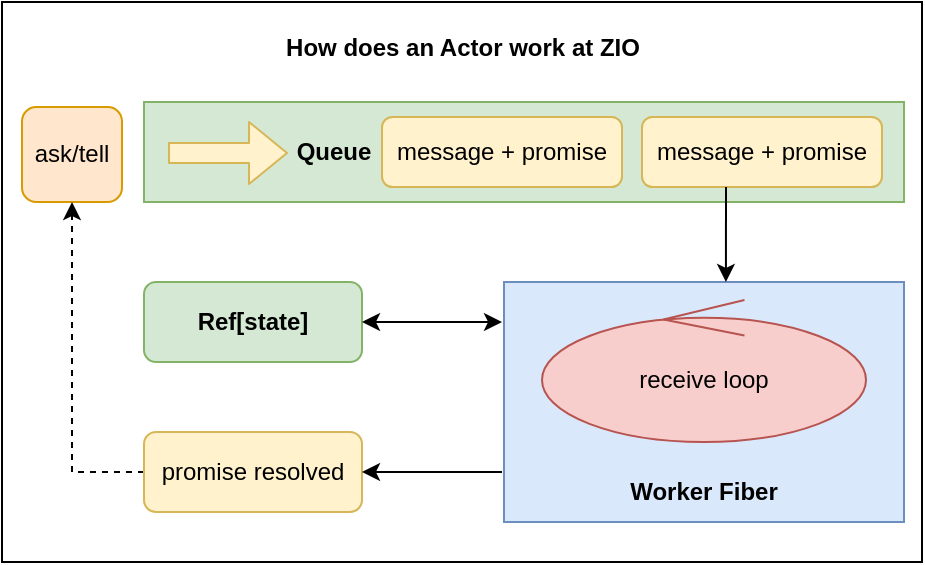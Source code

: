 <mxfile version="14.5.1" type="device" pages="2"><diagram id="IrIFLxXqVSUbGt3xXlgF" name="Runtime"><mxGraphModel dx="1024" dy="603" grid="0" gridSize="10" guides="1" tooltips="1" connect="1" arrows="1" fold="1" page="0" pageScale="1" pageWidth="827" pageHeight="1169" math="0" shadow="0"><root><mxCell id="0"/><mxCell id="1" parent="0"/><mxCell id="FYZqANkZgIqE9aq31R9Q-19" value="" style="rounded=0;whiteSpace=wrap;html=1;" vertex="1" parent="1"><mxGeometry x="70" y="180" width="460" height="280" as="geometry"/></mxCell><mxCell id="FYZqANkZgIqE9aq31R9Q-3" value="" style="rounded=0;whiteSpace=wrap;html=1;fillColor=#d5e8d4;strokeColor=#82b366;" vertex="1" parent="1"><mxGeometry x="141" y="230" width="380" height="50" as="geometry"/></mxCell><mxCell id="FYZqANkZgIqE9aq31R9Q-8" value="&lt;b&gt;Ref[state]&lt;/b&gt;" style="rounded=1;whiteSpace=wrap;html=1;fillColor=#d5e8d4;strokeColor=#82b366;" vertex="1" parent="1"><mxGeometry x="141" y="320" width="109" height="40" as="geometry"/></mxCell><mxCell id="FYZqANkZgIqE9aq31R9Q-9" value="Queue" style="text;html=1;strokeColor=none;fillColor=none;align=center;verticalAlign=middle;whiteSpace=wrap;rounded=0;fontStyle=1" vertex="1" parent="1"><mxGeometry x="216" y="245" width="40" height="20" as="geometry"/></mxCell><mxCell id="FYZqANkZgIqE9aq31R9Q-11" value="message + promise" style="rounded=1;whiteSpace=wrap;html=1;fillColor=#fff2cc;strokeColor=#d6b656;" vertex="1" parent="1"><mxGeometry x="260" y="237.5" width="120" height="35" as="geometry"/></mxCell><mxCell id="FYZqANkZgIqE9aq31R9Q-12" value="message + promise" style="rounded=1;whiteSpace=wrap;html=1;fillColor=#fff2cc;strokeColor=#d6b656;" vertex="1" parent="1"><mxGeometry x="390" y="237.5" width="120" height="35" as="geometry"/></mxCell><mxCell id="FYZqANkZgIqE9aq31R9Q-13" value="" style="shape=flexArrow;endArrow=classic;html=1;fillColor=#fff2cc;strokeColor=#d6b656;" edge="1" parent="1"><mxGeometry width="50" height="50" relative="1" as="geometry"><mxPoint x="153" y="255.5" as="sourcePoint"/><mxPoint x="213" y="255.5" as="targetPoint"/></mxGeometry></mxCell><mxCell id="FYZqANkZgIqE9aq31R9Q-14" value="" style="rounded=0;whiteSpace=wrap;html=1;fillColor=#dae8fc;strokeColor=#6c8ebf;" vertex="1" parent="1"><mxGeometry x="321" y="320" width="200" height="120" as="geometry"/></mxCell><mxCell id="FYZqANkZgIqE9aq31R9Q-5" value="receive loop" style="ellipse;shape=umlControl;whiteSpace=wrap;html=1;fillColor=#f8cecc;strokeColor=#b85450;" vertex="1" parent="1"><mxGeometry x="340" y="329" width="162" height="71" as="geometry"/></mxCell><mxCell id="FYZqANkZgIqE9aq31R9Q-15" value="Worker Fiber" style="text;html=1;strokeColor=none;fillColor=none;align=center;verticalAlign=middle;whiteSpace=wrap;rounded=0;fontStyle=1" vertex="1" parent="1"><mxGeometry x="381" y="415" width="80" height="20" as="geometry"/></mxCell><mxCell id="FYZqANkZgIqE9aq31R9Q-16" style="edgeStyle=orthogonalEdgeStyle;rounded=0;orthogonalLoop=1;jettySize=auto;html=1;exitX=0.5;exitY=1;exitDx=0;exitDy=0;" edge="1" parent="1" source="FYZqANkZgIqE9aq31R9Q-15" target="FYZqANkZgIqE9aq31R9Q-15"><mxGeometry relative="1" as="geometry"/></mxCell><mxCell id="FYZqANkZgIqE9aq31R9Q-21" value="&lt;span&gt;ask/tell&lt;/span&gt;" style="rounded=1;whiteSpace=wrap;html=1;fillColor=#ffe6cc;strokeColor=#d79b00;" vertex="1" parent="1"><mxGeometry x="80" y="232.5" width="50" height="47.5" as="geometry"/></mxCell><mxCell id="FYZqANkZgIqE9aq31R9Q-22" value="How does an Actor work at ZIO" style="text;html=1;strokeColor=none;fillColor=none;align=center;verticalAlign=middle;whiteSpace=wrap;rounded=0;fontStyle=1" vertex="1" parent="1"><mxGeometry x="206.5" y="188" width="187" height="30" as="geometry"/></mxCell><mxCell id="FYZqANkZgIqE9aq31R9Q-25" style="edgeStyle=orthogonalEdgeStyle;rounded=0;orthogonalLoop=1;jettySize=auto;html=1;entryX=0.5;entryY=1;entryDx=0;entryDy=0;startArrow=none;startFill=0;endArrow=classic;endFill=1;dashed=1;" edge="1" parent="1" source="FYZqANkZgIqE9aq31R9Q-23" target="FYZqANkZgIqE9aq31R9Q-21"><mxGeometry relative="1" as="geometry"/></mxCell><mxCell id="FYZqANkZgIqE9aq31R9Q-23" value="promise&amp;nbsp;resolved" style="rounded=1;whiteSpace=wrap;html=1;fillColor=#fff2cc;strokeColor=#d6b656;" vertex="1" parent="1"><mxGeometry x="141" y="395" width="109" height="40" as="geometry"/></mxCell><mxCell id="FYZqANkZgIqE9aq31R9Q-28" value="" style="endArrow=none;startArrow=classic;html=1;exitX=1;exitY=0.5;exitDx=0;exitDy=0;startFill=1;endFill=0;" edge="1" parent="1" source="FYZqANkZgIqE9aq31R9Q-23"><mxGeometry width="50" height="50" relative="1" as="geometry"><mxPoint x="460" y="340" as="sourcePoint"/><mxPoint x="320" y="415" as="targetPoint"/></mxGeometry></mxCell><mxCell id="FYZqANkZgIqE9aq31R9Q-29" value="" style="endArrow=classic;startArrow=classic;html=1;exitX=1;exitY=0.5;exitDx=0;exitDy=0;entryX=-0.005;entryY=0.167;entryDx=0;entryDy=0;entryPerimeter=0;" edge="1" parent="1" source="FYZqANkZgIqE9aq31R9Q-8" target="FYZqANkZgIqE9aq31R9Q-14"><mxGeometry width="50" height="50" relative="1" as="geometry"><mxPoint x="460" y="340" as="sourcePoint"/><mxPoint x="510" y="290" as="targetPoint"/></mxGeometry></mxCell><mxCell id="FYZqANkZgIqE9aq31R9Q-30" value="" style="endArrow=classic;html=1;exitX=0.5;exitY=1;exitDx=0;exitDy=0;entryX=0.826;entryY=0.5;entryDx=0;entryDy=0;entryPerimeter=0;" edge="1" parent="1"><mxGeometry width="50" height="50" relative="1" as="geometry"><mxPoint x="432" y="272.5" as="sourcePoint"/><mxPoint x="431.96" y="320" as="targetPoint"/></mxGeometry></mxCell></root></mxGraphModel></diagram><diagram id="_gQB5UXVVMzeylhlA6E4" name="Design"><mxGraphModel dx="1024" dy="603" grid="0" gridSize="10" guides="1" tooltips="1" connect="1" arrows="1" fold="1" page="1" pageScale="1" pageWidth="827" pageHeight="1169" math="0" shadow="0"><root><mxCell id="PNsF0DY7Jy7w8mVGV_ai-0"/><mxCell id="PNsF0DY7Jy7w8mVGV_ai-1" parent="PNsF0DY7Jy7w8mVGV_ai-0"/><mxCell id="mTvd1J_RirMR0T4G68cO-1" value="" style="rounded=0;whiteSpace=wrap;html=1;" vertex="1" parent="PNsF0DY7Jy7w8mVGV_ai-1"><mxGeometry x="120" y="120" width="450" height="350" as="geometry"/></mxCell><mxCell id="gP5Y8VrmRWh6MBsdDFg6-16" value="" style="rounded=0;whiteSpace=wrap;html=1;fontSize=12;fillColor=#fff2cc;strokeColor=#d6b656;" vertex="1" parent="PNsF0DY7Jy7w8mVGV_ai-1"><mxGeometry x="130" y="398" width="430" height="60" as="geometry"/></mxCell><mxCell id="mTvd1J_RirMR0T4G68cO-0" value="Actor A" style="ellipse;whiteSpace=wrap;html=1;fillColor=#dae8fc;strokeColor=#6c8ebf;" vertex="1" parent="PNsF0DY7Jy7w8mVGV_ai-1"><mxGeometry x="210" y="180" width="70" height="50" as="geometry"/></mxCell><mxCell id="mTvd1J_RirMR0T4G68cO-2" value="Actor A1" style="ellipse;whiteSpace=wrap;html=1;fillColor=#dae8fc;strokeColor=#6c8ebf;" vertex="1" parent="PNsF0DY7Jy7w8mVGV_ai-1"><mxGeometry x="130" y="260" width="70" height="50" as="geometry"/></mxCell><mxCell id="mTvd1J_RirMR0T4G68cO-3" value="Actor A2" style="ellipse;whiteSpace=wrap;html=1;fillColor=#dae8fc;strokeColor=#6c8ebf;" vertex="1" parent="PNsF0DY7Jy7w8mVGV_ai-1"><mxGeometry x="220" y="260" width="70" height="50" as="geometry"/></mxCell><mxCell id="mTvd1J_RirMR0T4G68cO-4" value="Actor A3" style="ellipse;whiteSpace=wrap;html=1;fillColor=#dae8fc;strokeColor=#6c8ebf;" vertex="1" parent="PNsF0DY7Jy7w8mVGV_ai-1"><mxGeometry x="310" y="260" width="70" height="50" as="geometry"/></mxCell><mxCell id="mTvd1J_RirMR0T4G68cO-5" value="Actor B" style="ellipse;whiteSpace=wrap;html=1;fillColor=#ffe6cc;strokeColor=#d79b00;" vertex="1" parent="PNsF0DY7Jy7w8mVGV_ai-1"><mxGeometry x="430" y="180" width="70" height="50" as="geometry"/></mxCell><mxCell id="mTvd1J_RirMR0T4G68cO-6" value="Actor B1" style="ellipse;whiteSpace=wrap;html=1;fillColor=#ffe6cc;strokeColor=#d79b00;" vertex="1" parent="PNsF0DY7Jy7w8mVGV_ai-1"><mxGeometry x="400" y="260" width="70" height="50" as="geometry"/></mxCell><mxCell id="mTvd1J_RirMR0T4G68cO-7" value="Actor B2" style="ellipse;whiteSpace=wrap;html=1;fillColor=#ffe6cc;strokeColor=#d79b00;" vertex="1" parent="PNsF0DY7Jy7w8mVGV_ai-1"><mxGeometry x="490" y="260" width="70" height="50" as="geometry"/></mxCell><mxCell id="mTvd1J_RirMR0T4G68cO-10" value="" style="endArrow=classic;html=1;exitX=0.5;exitY=1;exitDx=0;exitDy=0;entryX=0.5;entryY=0;entryDx=0;entryDy=0;" edge="1" parent="PNsF0DY7Jy7w8mVGV_ai-1" source="mTvd1J_RirMR0T4G68cO-5" target="mTvd1J_RirMR0T4G68cO-6"><mxGeometry width="50" height="50" relative="1" as="geometry"><mxPoint x="390" y="420" as="sourcePoint"/><mxPoint x="440" y="370" as="targetPoint"/></mxGeometry></mxCell><mxCell id="mTvd1J_RirMR0T4G68cO-11" value="" style="endArrow=none;html=1;startArrow=classic;startFill=1;endFill=0;exitX=0.5;exitY=0;exitDx=0;exitDy=0;" edge="1" parent="PNsF0DY7Jy7w8mVGV_ai-1" source="mTvd1J_RirMR0T4G68cO-7"><mxGeometry width="50" height="50" relative="1" as="geometry"><mxPoint x="390" y="420" as="sourcePoint"/><mxPoint x="470" y="230" as="targetPoint"/></mxGeometry></mxCell><mxCell id="mTvd1J_RirMR0T4G68cO-12" value="" style="endArrow=classic;html=1;exitX=0.5;exitY=1;exitDx=0;exitDy=0;" edge="1" parent="PNsF0DY7Jy7w8mVGV_ai-1" source="mTvd1J_RirMR0T4G68cO-0" target="mTvd1J_RirMR0T4G68cO-3"><mxGeometry width="50" height="50" relative="1" as="geometry"><mxPoint x="390" y="420" as="sourcePoint"/><mxPoint x="440" y="370" as="targetPoint"/></mxGeometry></mxCell><mxCell id="mTvd1J_RirMR0T4G68cO-13" value="" style="endArrow=classic;html=1;exitX=0.5;exitY=1;exitDx=0;exitDy=0;entryX=0.5;entryY=0;entryDx=0;entryDy=0;" edge="1" parent="PNsF0DY7Jy7w8mVGV_ai-1" source="mTvd1J_RirMR0T4G68cO-0" target="mTvd1J_RirMR0T4G68cO-2"><mxGeometry width="50" height="50" relative="1" as="geometry"><mxPoint x="400" y="430" as="sourcePoint"/><mxPoint x="450" y="380" as="targetPoint"/></mxGeometry></mxCell><mxCell id="mTvd1J_RirMR0T4G68cO-14" value="" style="endArrow=classic;html=1;exitX=0.5;exitY=1;exitDx=0;exitDy=0;entryX=0;entryY=0;entryDx=0;entryDy=0;" edge="1" parent="PNsF0DY7Jy7w8mVGV_ai-1" source="mTvd1J_RirMR0T4G68cO-0" target="mTvd1J_RirMR0T4G68cO-4"><mxGeometry width="50" height="50" relative="1" as="geometry"><mxPoint x="410" y="440" as="sourcePoint"/><mxPoint x="460" y="390" as="targetPoint"/></mxGeometry></mxCell><mxCell id="mTvd1J_RirMR0T4G68cO-15" value="Actor A21" style="ellipse;whiteSpace=wrap;html=1;fillColor=#dae8fc;strokeColor=#6c8ebf;" vertex="1" parent="PNsF0DY7Jy7w8mVGV_ai-1"><mxGeometry x="160" y="330" width="70" height="50" as="geometry"/></mxCell><mxCell id="mTvd1J_RirMR0T4G68cO-16" value="Actor A22" style="ellipse;whiteSpace=wrap;html=1;fillColor=#dae8fc;strokeColor=#6c8ebf;" vertex="1" parent="PNsF0DY7Jy7w8mVGV_ai-1"><mxGeometry x="260" y="330" width="70" height="50" as="geometry"/></mxCell><mxCell id="mTvd1J_RirMR0T4G68cO-17" value="Actor B11" style="ellipse;whiteSpace=wrap;html=1;fillColor=#ffe6cc;strokeColor=#d79b00;" vertex="1" parent="PNsF0DY7Jy7w8mVGV_ai-1"><mxGeometry x="360" y="330" width="70" height="50" as="geometry"/></mxCell><mxCell id="mTvd1J_RirMR0T4G68cO-18" value="Actor B12" style="ellipse;whiteSpace=wrap;html=1;fillColor=#ffe6cc;strokeColor=#d79b00;" vertex="1" parent="PNsF0DY7Jy7w8mVGV_ai-1"><mxGeometry x="460" y="330" width="70" height="50" as="geometry"/></mxCell><mxCell id="mTvd1J_RirMR0T4G68cO-19" value="" style="endArrow=classic;html=1;exitX=0.5;exitY=1;exitDx=0;exitDy=0;entryX=0.5;entryY=0;entryDx=0;entryDy=0;" edge="1" parent="PNsF0DY7Jy7w8mVGV_ai-1" source="mTvd1J_RirMR0T4G68cO-3" target="mTvd1J_RirMR0T4G68cO-15"><mxGeometry width="50" height="50" relative="1" as="geometry"><mxPoint x="390" y="420" as="sourcePoint"/><mxPoint x="440" y="370" as="targetPoint"/></mxGeometry></mxCell><mxCell id="mTvd1J_RirMR0T4G68cO-20" value="" style="endArrow=classic;html=1;exitX=0.5;exitY=1;exitDx=0;exitDy=0;entryX=0.5;entryY=0;entryDx=0;entryDy=0;" edge="1" parent="PNsF0DY7Jy7w8mVGV_ai-1" source="mTvd1J_RirMR0T4G68cO-3" target="mTvd1J_RirMR0T4G68cO-16"><mxGeometry width="50" height="50" relative="1" as="geometry"><mxPoint x="400" y="430" as="sourcePoint"/><mxPoint x="450" y="380" as="targetPoint"/></mxGeometry></mxCell><mxCell id="mTvd1J_RirMR0T4G68cO-21" value="" style="endArrow=classic;html=1;exitX=0.5;exitY=1;exitDx=0;exitDy=0;entryX=0.5;entryY=0;entryDx=0;entryDy=0;" edge="1" parent="PNsF0DY7Jy7w8mVGV_ai-1" source="mTvd1J_RirMR0T4G68cO-6" target="mTvd1J_RirMR0T4G68cO-17"><mxGeometry width="50" height="50" relative="1" as="geometry"><mxPoint x="410" y="440" as="sourcePoint"/><mxPoint x="460" y="390" as="targetPoint"/></mxGeometry></mxCell><mxCell id="mTvd1J_RirMR0T4G68cO-22" value="" style="endArrow=classic;html=1;exitX=0.5;exitY=1;exitDx=0;exitDy=0;entryX=0;entryY=0;entryDx=0;entryDy=0;" edge="1" parent="PNsF0DY7Jy7w8mVGV_ai-1" source="mTvd1J_RirMR0T4G68cO-6" target="mTvd1J_RirMR0T4G68cO-18"><mxGeometry width="50" height="50" relative="1" as="geometry"><mxPoint x="420" y="450" as="sourcePoint"/><mxPoint x="470" y="400" as="targetPoint"/></mxGeometry></mxCell><mxCell id="mTvd1J_RirMR0T4G68cO-23" value="Actor N" style="ellipse;whiteSpace=wrap;html=1;fillColor=#d5e8d4;strokeColor=#82b366;" vertex="1" parent="PNsF0DY7Jy7w8mVGV_ai-1"><mxGeometry x="320" y="180" width="70" height="50" as="geometry"/></mxCell><mxCell id="mTvd1J_RirMR0T4G68cO-24" value="An ActorSystem can have many Actor trees" style="text;html=1;strokeColor=none;fillColor=none;align=center;verticalAlign=middle;whiteSpace=wrap;rounded=0;fontStyle=1;fontSize=15;" vertex="1" parent="PNsF0DY7Jy7w8mVGV_ai-1"><mxGeometry x="152.5" y="140" width="385" height="20" as="geometry"/></mxCell><mxCell id="gP5Y8VrmRWh6MBsdDFg6-4" value="bind port" style="rounded=1;whiteSpace=wrap;html=1;fontSize=12;fillColor=#cdeb8b;strokeColor=#36393d;" vertex="1" parent="PNsF0DY7Jy7w8mVGV_ai-1"><mxGeometry x="140" y="410" width="110" height="40" as="geometry"/></mxCell><mxCell id="gP5Y8VrmRWh6MBsdDFg6-5" value="&lt;font style=&quot;font-size: 12px&quot;&gt;client&lt;/font&gt;" style="rounded=1;whiteSpace=wrap;html=1;fontSize=15;fillColor=#f8cecc;strokeColor=#b85450;" vertex="1" parent="PNsF0DY7Jy7w8mVGV_ai-1"><mxGeometry x="335" y="410" width="65" height="40" as="geometry"/></mxCell><mxCell id="gP5Y8VrmRWh6MBsdDFg6-7" value="&lt;font style=&quot;font-size: 12px&quot;&gt;client&lt;/font&gt;" style="rounded=1;whiteSpace=wrap;html=1;fontSize=15;fillColor=#f8cecc;strokeColor=#b85450;" vertex="1" parent="PNsF0DY7Jy7w8mVGV_ai-1"><mxGeometry x="413.5" y="410" width="65" height="40" as="geometry"/></mxCell><mxCell id="gP5Y8VrmRWh6MBsdDFg6-8" value="&lt;font style=&quot;font-size: 12px&quot;&gt;client&lt;/font&gt;" style="rounded=1;whiteSpace=wrap;html=1;fontSize=15;fillColor=#f8cecc;strokeColor=#b85450;" vertex="1" parent="PNsF0DY7Jy7w8mVGV_ai-1"><mxGeometry x="487" y="410" width="65" height="40" as="geometry"/></mxCell><mxCell id="gP5Y8VrmRWh6MBsdDFg6-14" value="Other ActorSystems" style="ellipse;shape=cloud;whiteSpace=wrap;html=1;fontSize=12;fillColor=#fff2cc;strokeColor=#d6b656;fontStyle=1" vertex="1" parent="PNsF0DY7Jy7w8mVGV_ai-1"><mxGeometry x="240" y="505" width="210" height="80" as="geometry"/></mxCell><mxCell id="gP5Y8VrmRWh6MBsdDFg6-17" value="Network" style="text;html=1;strokeColor=none;fillColor=none;align=center;verticalAlign=middle;whiteSpace=wrap;rounded=0;fontSize=12;fontStyle=1" vertex="1" parent="PNsF0DY7Jy7w8mVGV_ai-1"><mxGeometry x="273" y="420" width="40" height="20" as="geometry"/></mxCell><mxCell id="gP5Y8VrmRWh6MBsdDFg6-19" value="" style="shape=flexArrow;endArrow=classic;html=1;fontSize=12;fillColor=#cdeb8b;strokeColor=none;" edge="1" parent="PNsF0DY7Jy7w8mVGV_ai-1"><mxGeometry width="50" height="50" relative="1" as="geometry"><mxPoint x="280" y="520" as="sourcePoint"/><mxPoint x="220" y="460" as="targetPoint"/></mxGeometry></mxCell><mxCell id="gP5Y8VrmRWh6MBsdDFg6-20" value="" style="endArrow=classic;html=1;fontSize=12;exitX=0.5;exitY=1;exitDx=0;exitDy=0;entryX=0.625;entryY=0.2;entryDx=0;entryDy=0;entryPerimeter=0;startArrow=classic;startFill=1;strokeColor=#B85450;" edge="1" parent="PNsF0DY7Jy7w8mVGV_ai-1" source="gP5Y8VrmRWh6MBsdDFg6-5" target="gP5Y8VrmRWh6MBsdDFg6-14"><mxGeometry width="50" height="50" relative="1" as="geometry"><mxPoint x="390" y="450" as="sourcePoint"/><mxPoint x="440" y="400" as="targetPoint"/></mxGeometry></mxCell><mxCell id="gP5Y8VrmRWh6MBsdDFg6-22" value="" style="endArrow=classic;html=1;fontSize=12;exitX=0.5;exitY=1;exitDx=0;exitDy=0;entryX=0.8;entryY=0.175;entryDx=0;entryDy=0;entryPerimeter=0;startArrow=classic;startFill=1;strokeColor=#B85450;" edge="1" parent="PNsF0DY7Jy7w8mVGV_ai-1" source="gP5Y8VrmRWh6MBsdDFg6-7" target="gP5Y8VrmRWh6MBsdDFg6-14"><mxGeometry width="50" height="50" relative="1" as="geometry"><mxPoint x="390" y="450" as="sourcePoint"/><mxPoint x="440" y="400" as="targetPoint"/></mxGeometry></mxCell><mxCell id="gP5Y8VrmRWh6MBsdDFg6-23" value="" style="endArrow=classic;html=1;fontSize=12;exitX=0.5;exitY=1;exitDx=0;exitDy=0;entryX=0.88;entryY=0.25;entryDx=0;entryDy=0;entryPerimeter=0;startArrow=classic;startFill=1;strokeColor=#B85450;" edge="1" parent="PNsF0DY7Jy7w8mVGV_ai-1" source="gP5Y8VrmRWh6MBsdDFg6-8" target="gP5Y8VrmRWh6MBsdDFg6-14"><mxGeometry width="50" height="50" relative="1" as="geometry"><mxPoint x="580" y="500" as="sourcePoint"/><mxPoint x="630" y="450" as="targetPoint"/></mxGeometry></mxCell><mxCell id="gP5Y8VrmRWh6MBsdDFg6-24" value="" style="endArrow=classic;html=1;strokeColor=#B85450;fontSize=12;entryX=0;entryY=1;entryDx=0;entryDy=0;exitX=1;exitY=0;exitDx=0;exitDy=0;dashed=1;startArrow=classic;startFill=1;" edge="1" parent="PNsF0DY7Jy7w8mVGV_ai-1" source="mTvd1J_RirMR0T4G68cO-16" target="mTvd1J_RirMR0T4G68cO-6"><mxGeometry width="50" height="50" relative="1" as="geometry"><mxPoint x="260" y="410" as="sourcePoint"/><mxPoint x="310" y="360" as="targetPoint"/></mxGeometry></mxCell><mxCell id="gP5Y8VrmRWh6MBsdDFg6-25" value="ask" style="edgeLabel;html=1;align=center;verticalAlign=middle;resizable=0;points=[];fontSize=12;" vertex="1" connectable="0" parent="gP5Y8VrmRWh6MBsdDFg6-24"><mxGeometry x="-0.13" relative="1" as="geometry"><mxPoint x="8.53" y="-2.31" as="offset"/></mxGeometry></mxCell></root></mxGraphModel></diagram></mxfile>